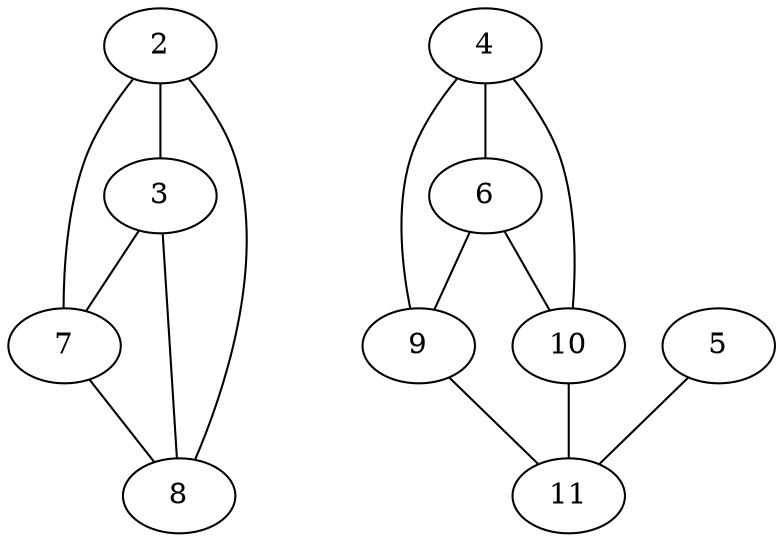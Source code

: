 graph G {
    2 -- 3;
    2 -- 7;
    2 -- 8;
    3 -- 7;
    3 -- 8;
    4 -- 6;
    4 -- 9;
    4 -- 10;
    5 -- 11;
    6 -- 9;
    6 -- 10;
    7 -- 8;
    9 -- 11;
    10 -- 11;
}
